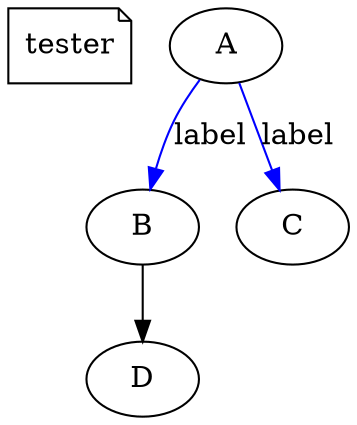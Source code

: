 digraph G {
    splines="TRUE";

    /* Entities */
    shortName [label="tester", shape="note"]
    
    /* Relationships */
    A -> {B, C}[label="label", color=blue]
    B -> D

    /* Ranks */
    { rank=same; shortName; };
}